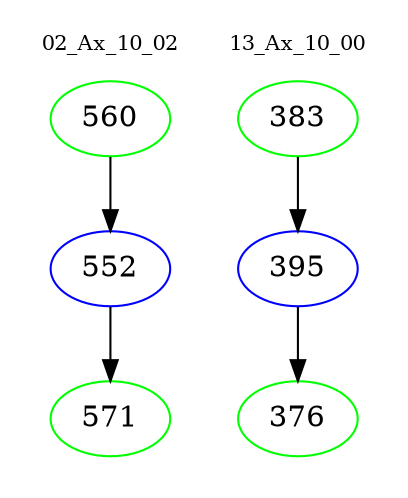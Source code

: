 digraph{
subgraph cluster_0 {
color = white
label = "02_Ax_10_02";
fontsize=10;
T0_560 [label="560", color="green"]
T0_560 -> T0_552 [color="black"]
T0_552 [label="552", color="blue"]
T0_552 -> T0_571 [color="black"]
T0_571 [label="571", color="green"]
}
subgraph cluster_1 {
color = white
label = "13_Ax_10_00";
fontsize=10;
T1_383 [label="383", color="green"]
T1_383 -> T1_395 [color="black"]
T1_395 [label="395", color="blue"]
T1_395 -> T1_376 [color="black"]
T1_376 [label="376", color="green"]
}
}
